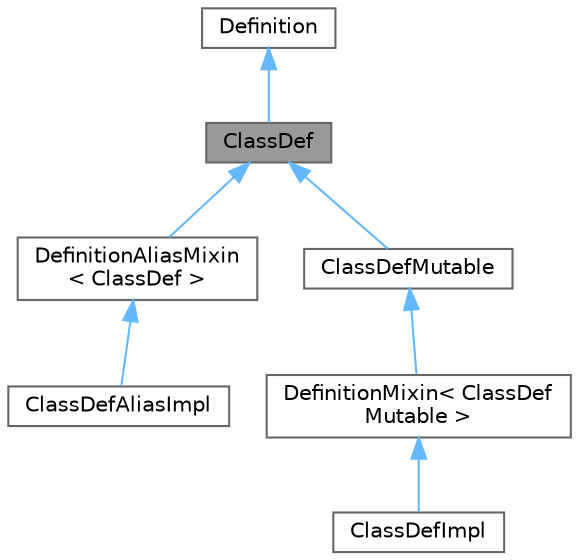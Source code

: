 digraph "ClassDef"
{
 // INTERACTIVE_SVG=YES
 // LATEX_PDF_SIZE
  bgcolor="transparent";
  edge [fontname=Helvetica,fontsize=10,labelfontname=Helvetica,labelfontsize=10];
  node [fontname=Helvetica,fontsize=10,shape=box,height=0.2,width=0.4];
  Node1 [id="Node000001",label="ClassDef",height=0.2,width=0.4,color="gray40", fillcolor="grey60", style="filled", fontcolor="black",tooltip="A abstract class representing of a compound symbol."];
  Node2 -> Node1 [id="edge1_Node000001_Node000002",dir="back",color="steelblue1",style="solid"];
  Node2 [id="Node000002",label="Definition",height=0.2,width=0.4,color="gray40", fillcolor="white", style="filled",URL="$d5/dcc/class_definition.html",tooltip="The common base class of all entity definitions found in the sources."];
  Node1 -> Node3 [id="edge2_Node000001_Node000003",dir="back",color="steelblue1",style="solid"];
  Node3 [id="Node000003",label="DefinitionAliasMixin\l\< ClassDef \>",height=0.2,width=0.4,color="gray40", fillcolor="white", style="filled",URL="$d8/d83/class_definition_alias_mixin.html",tooltip=" "];
  Node3 -> Node4 [id="edge3_Node000003_Node000004",dir="back",color="steelblue1",style="solid"];
  Node4 [id="Node000004",label="ClassDefAliasImpl",height=0.2,width=0.4,color="gray40", fillcolor="white", style="filled",URL="$d0/d2b/class_class_def_alias_impl.html",tooltip=" "];
  Node1 -> Node5 [id="edge4_Node000001_Node000005",dir="back",color="steelblue1",style="solid"];
  Node5 [id="Node000005",label="ClassDefMutable",height=0.2,width=0.4,color="gray40", fillcolor="white", style="filled",URL="$d0/dc2/class_class_def_mutable.html",tooltip=" "];
  Node5 -> Node6 [id="edge5_Node000005_Node000006",dir="back",color="steelblue1",style="solid"];
  Node6 [id="Node000006",label="DefinitionMixin\< ClassDef\lMutable \>",height=0.2,width=0.4,color="gray40", fillcolor="white", style="filled",URL="$dd/d10/class_definition_mixin.html",tooltip=" "];
  Node6 -> Node7 [id="edge6_Node000006_Node000007",dir="back",color="steelblue1",style="solid"];
  Node7 [id="Node000007",label="ClassDefImpl",height=0.2,width=0.4,color="gray40", fillcolor="white", style="filled",URL="$d1/d25/class_class_def_impl.html",tooltip="Implementation of the ClassDef interface."];
}
